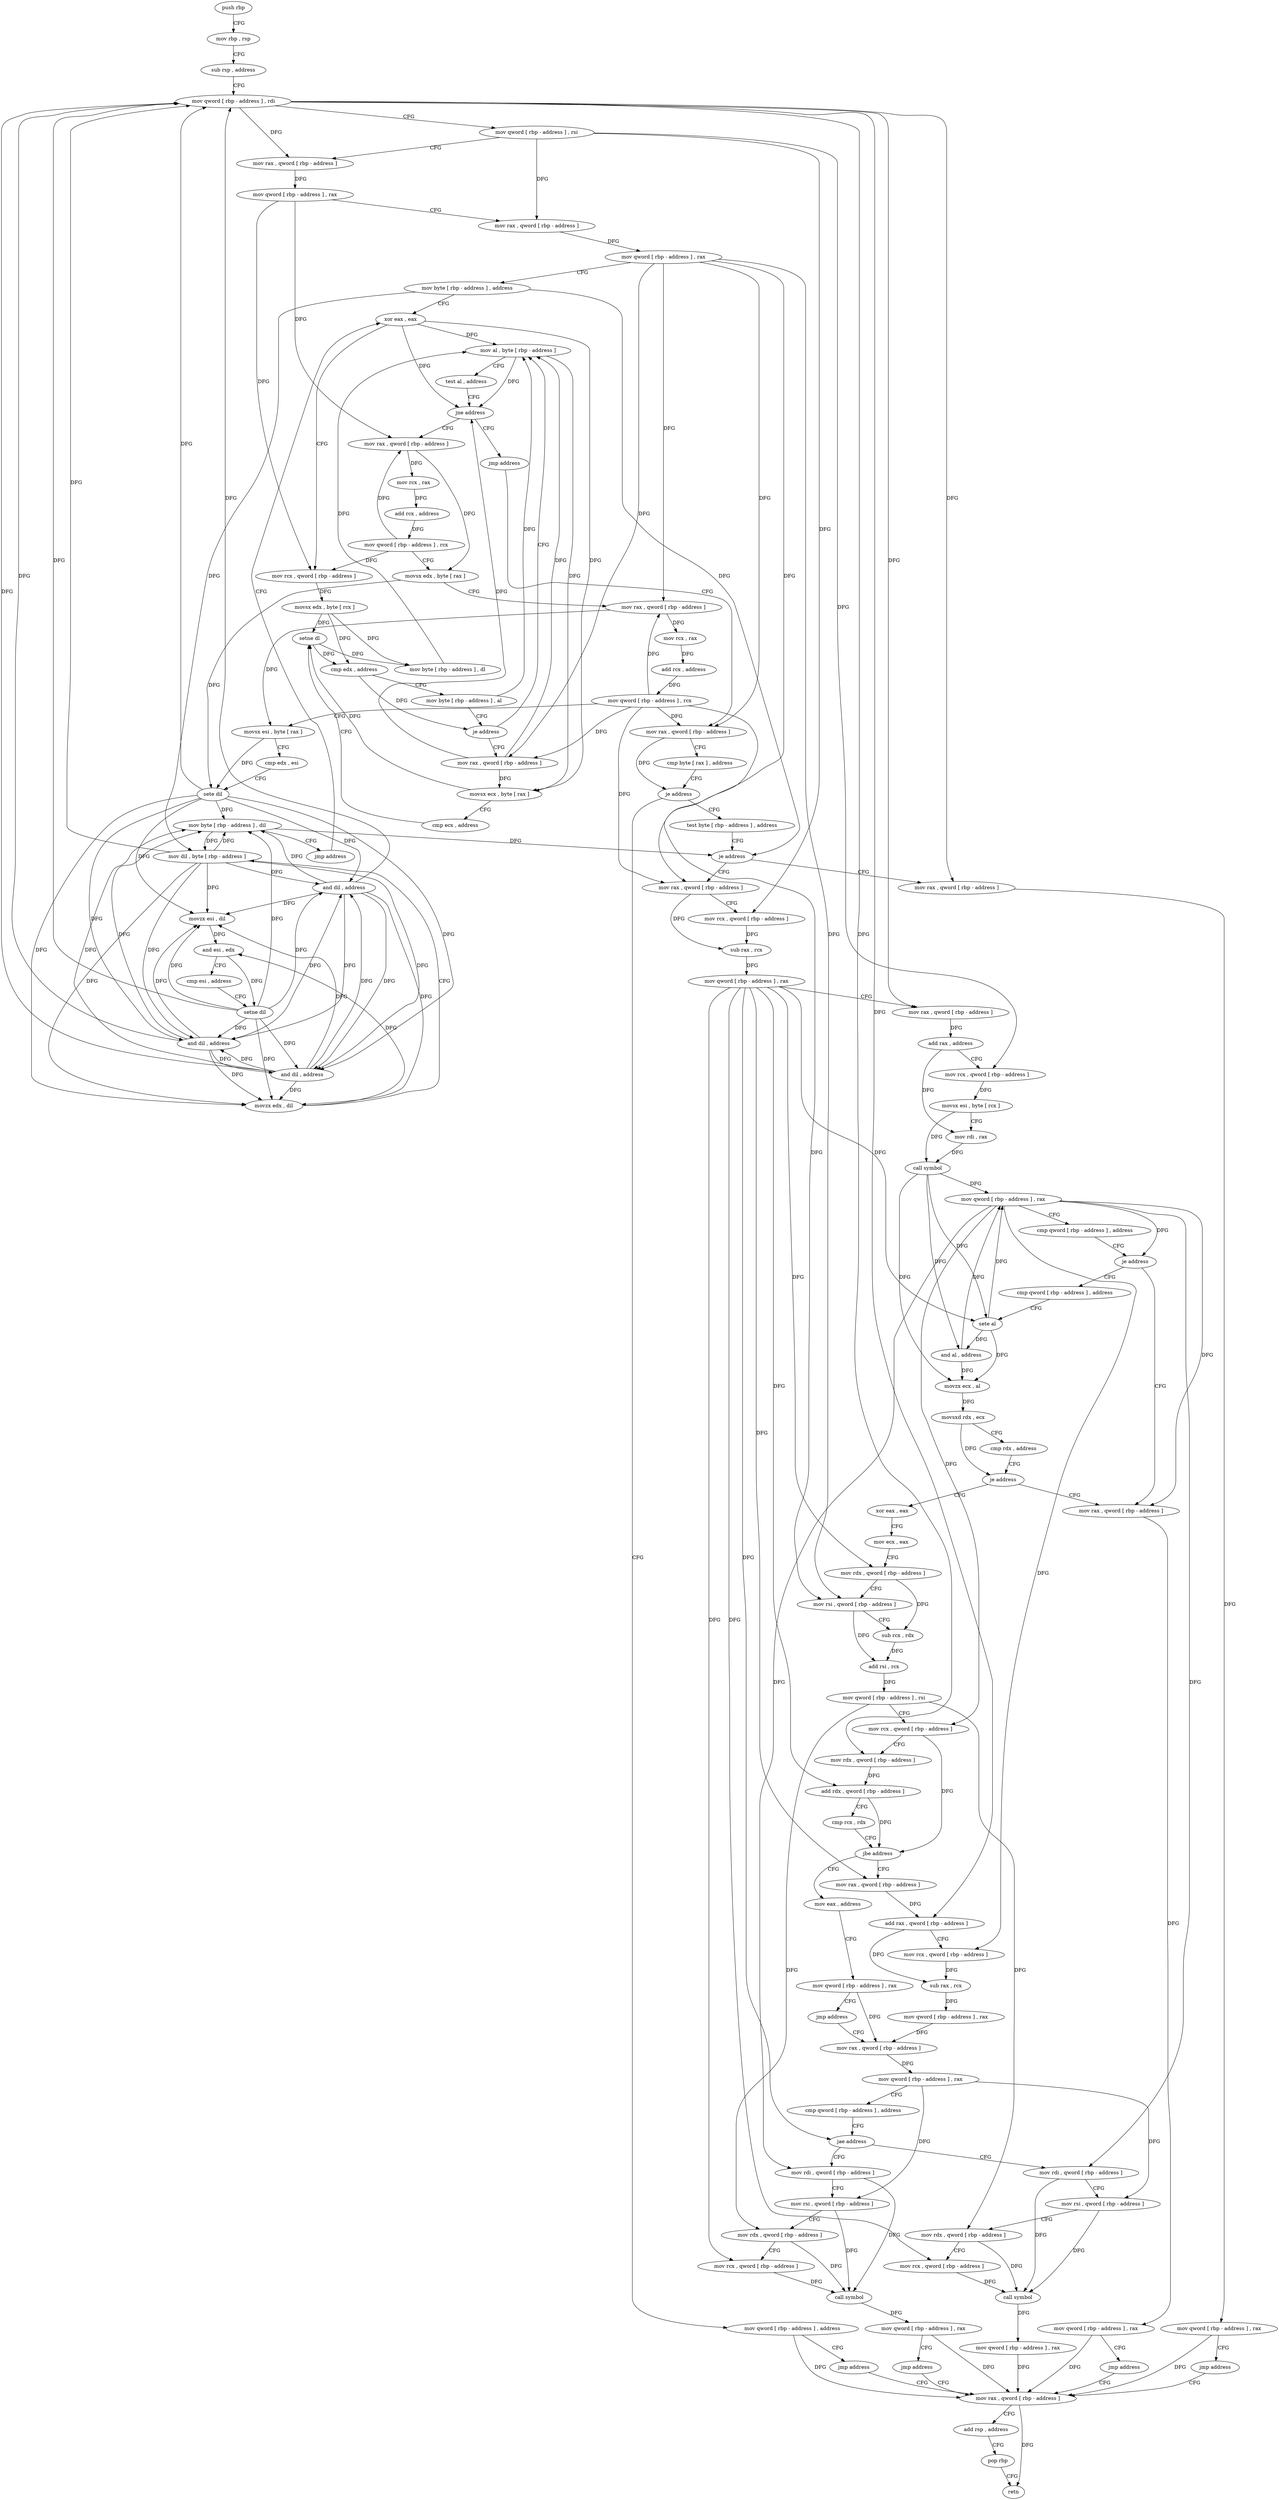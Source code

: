 digraph "func" {
"4237168" [label = "push rbp" ]
"4237169" [label = "mov rbp , rsp" ]
"4237172" [label = "sub rsp , address" ]
"4237176" [label = "mov qword [ rbp - address ] , rdi" ]
"4237180" [label = "mov qword [ rbp - address ] , rsi" ]
"4237184" [label = "mov rax , qword [ rbp - address ]" ]
"4237188" [label = "mov qword [ rbp - address ] , rax" ]
"4237192" [label = "mov rax , qword [ rbp - address ]" ]
"4237196" [label = "mov qword [ rbp - address ] , rax" ]
"4237200" [label = "mov byte [ rbp - address ] , address" ]
"4237204" [label = "xor eax , eax" ]
"4237241" [label = "mov al , byte [ rbp - address ]" ]
"4237244" [label = "test al , address" ]
"4237246" [label = "jne address" ]
"4237257" [label = "mov rax , qword [ rbp - address ]" ]
"4237252" [label = "jmp address" ]
"4237225" [label = "mov rax , qword [ rbp - address ]" ]
"4237229" [label = "movsx ecx , byte [ rax ]" ]
"4237232" [label = "cmp ecx , address" ]
"4237235" [label = "setne dl" ]
"4237238" [label = "mov byte [ rbp - address ] , dl" ]
"4237261" [label = "mov rcx , rax" ]
"4237264" [label = "add rcx , address" ]
"4237271" [label = "mov qword [ rbp - address ] , rcx" ]
"4237275" [label = "movsx edx , byte [ rax ]" ]
"4237278" [label = "mov rax , qword [ rbp - address ]" ]
"4237282" [label = "mov rcx , rax" ]
"4237285" [label = "add rcx , address" ]
"4237292" [label = "mov qword [ rbp - address ] , rcx" ]
"4237296" [label = "movsx esi , byte [ rax ]" ]
"4237299" [label = "cmp edx , esi" ]
"4237301" [label = "sete dil" ]
"4237305" [label = "and dil , address" ]
"4237309" [label = "movzx edx , dil" ]
"4237313" [label = "mov dil , byte [ rbp - address ]" ]
"4237317" [label = "and dil , address" ]
"4237321" [label = "movzx esi , dil" ]
"4237325" [label = "and esi , edx" ]
"4237327" [label = "cmp esi , address" ]
"4237330" [label = "setne dil" ]
"4237334" [label = "and dil , address" ]
"4237338" [label = "mov byte [ rbp - address ] , dil" ]
"4237342" [label = "jmp address" ]
"4237347" [label = "mov rax , qword [ rbp - address ]" ]
"4237206" [label = "mov rcx , qword [ rbp - address ]" ]
"4237210" [label = "movsx edx , byte [ rcx ]" ]
"4237213" [label = "cmp edx , address" ]
"4237216" [label = "mov byte [ rbp - address ] , al" ]
"4237219" [label = "je address" ]
"4237351" [label = "cmp byte [ rax ] , address" ]
"4237354" [label = "je address" ]
"4237373" [label = "test byte [ rbp - address ] , address" ]
"4237360" [label = "mov qword [ rbp - address ] , address" ]
"4237377" [label = "je address" ]
"4237396" [label = "mov rax , qword [ rbp - address ]" ]
"4237383" [label = "mov rax , qword [ rbp - address ]" ]
"4237368" [label = "jmp address" ]
"4237640" [label = "mov rax , qword [ rbp - address ]" ]
"4237400" [label = "mov rcx , qword [ rbp - address ]" ]
"4237404" [label = "sub rax , rcx" ]
"4237407" [label = "mov qword [ rbp - address ] , rax" ]
"4237411" [label = "mov rax , qword [ rbp - address ]" ]
"4237415" [label = "add rax , address" ]
"4237421" [label = "mov rcx , qword [ rbp - address ]" ]
"4237425" [label = "movsx esi , byte [ rcx ]" ]
"4237428" [label = "mov rdi , rax" ]
"4237431" [label = "call symbol" ]
"4237436" [label = "mov qword [ rbp - address ] , rax" ]
"4237440" [label = "cmp qword [ rbp - address ] , address" ]
"4237445" [label = "je address" ]
"4237477" [label = "mov rax , qword [ rbp - address ]" ]
"4237451" [label = "cmp qword [ rbp - address ] , address" ]
"4237387" [label = "mov qword [ rbp - address ] , rax" ]
"4237391" [label = "jmp address" ]
"4237644" [label = "add rsp , address" ]
"4237648" [label = "pop rbp" ]
"4237649" [label = "retn" ]
"4237481" [label = "mov qword [ rbp - address ] , rax" ]
"4237485" [label = "jmp address" ]
"4237456" [label = "sete al" ]
"4237459" [label = "and al , address" ]
"4237461" [label = "movzx ecx , al" ]
"4237464" [label = "movsxd rdx , ecx" ]
"4237467" [label = "cmp rdx , address" ]
"4237471" [label = "je address" ]
"4237490" [label = "xor eax , eax" ]
"4237492" [label = "mov ecx , eax" ]
"4237494" [label = "mov rdx , qword [ rbp - address ]" ]
"4237498" [label = "mov rsi , qword [ rbp - address ]" ]
"4237502" [label = "sub rcx , rdx" ]
"4237505" [label = "add rsi , rcx" ]
"4237508" [label = "mov qword [ rbp - address ] , rsi" ]
"4237512" [label = "mov rcx , qword [ rbp - address ]" ]
"4237516" [label = "mov rdx , qword [ rbp - address ]" ]
"4237520" [label = "add rdx , qword [ rbp - address ]" ]
"4237524" [label = "cmp rcx , rdx" ]
"4237527" [label = "jbe address" ]
"4237547" [label = "mov rax , qword [ rbp - address ]" ]
"4237533" [label = "mov eax , address" ]
"4237551" [label = "add rax , qword [ rbp - address ]" ]
"4237555" [label = "mov rcx , qword [ rbp - address ]" ]
"4237559" [label = "sub rax , rcx" ]
"4237562" [label = "mov qword [ rbp - address ] , rax" ]
"4237566" [label = "mov rax , qword [ rbp - address ]" ]
"4237538" [label = "mov qword [ rbp - address ] , rax" ]
"4237542" [label = "jmp address" ]
"4237615" [label = "mov rdi , qword [ rbp - address ]" ]
"4237619" [label = "mov rsi , qword [ rbp - address ]" ]
"4237623" [label = "mov rdx , qword [ rbp - address ]" ]
"4237627" [label = "mov rcx , qword [ rbp - address ]" ]
"4237631" [label = "call symbol" ]
"4237636" [label = "mov qword [ rbp - address ] , rax" ]
"4237585" [label = "mov rdi , qword [ rbp - address ]" ]
"4237589" [label = "mov rsi , qword [ rbp - address ]" ]
"4237593" [label = "mov rdx , qword [ rbp - address ]" ]
"4237597" [label = "mov rcx , qword [ rbp - address ]" ]
"4237601" [label = "call symbol" ]
"4237606" [label = "mov qword [ rbp - address ] , rax" ]
"4237610" [label = "jmp address" ]
"4237570" [label = "mov qword [ rbp - address ] , rax" ]
"4237574" [label = "cmp qword [ rbp - address ] , address" ]
"4237579" [label = "jae address" ]
"4237168" -> "4237169" [ label = "CFG" ]
"4237169" -> "4237172" [ label = "CFG" ]
"4237172" -> "4237176" [ label = "CFG" ]
"4237176" -> "4237180" [ label = "CFG" ]
"4237176" -> "4237184" [ label = "DFG" ]
"4237176" -> "4237411" [ label = "DFG" ]
"4237176" -> "4237383" [ label = "DFG" ]
"4237176" -> "4237516" [ label = "DFG" ]
"4237176" -> "4237551" [ label = "DFG" ]
"4237180" -> "4237184" [ label = "CFG" ]
"4237180" -> "4237192" [ label = "DFG" ]
"4237180" -> "4237400" [ label = "DFG" ]
"4237180" -> "4237421" [ label = "DFG" ]
"4237184" -> "4237188" [ label = "DFG" ]
"4237188" -> "4237192" [ label = "CFG" ]
"4237188" -> "4237206" [ label = "DFG" ]
"4237188" -> "4237257" [ label = "DFG" ]
"4237192" -> "4237196" [ label = "DFG" ]
"4237196" -> "4237200" [ label = "CFG" ]
"4237196" -> "4237225" [ label = "DFG" ]
"4237196" -> "4237278" [ label = "DFG" ]
"4237196" -> "4237347" [ label = "DFG" ]
"4237196" -> "4237396" [ label = "DFG" ]
"4237196" -> "4237498" [ label = "DFG" ]
"4237200" -> "4237204" [ label = "CFG" ]
"4237200" -> "4237313" [ label = "DFG" ]
"4237200" -> "4237377" [ label = "DFG" ]
"4237204" -> "4237206" [ label = "CFG" ]
"4237204" -> "4237241" [ label = "DFG" ]
"4237204" -> "4237246" [ label = "DFG" ]
"4237204" -> "4237229" [ label = "DFG" ]
"4237241" -> "4237244" [ label = "CFG" ]
"4237241" -> "4237246" [ label = "DFG" ]
"4237241" -> "4237229" [ label = "DFG" ]
"4237244" -> "4237246" [ label = "CFG" ]
"4237246" -> "4237257" [ label = "CFG" ]
"4237246" -> "4237252" [ label = "CFG" ]
"4237257" -> "4237261" [ label = "DFG" ]
"4237257" -> "4237275" [ label = "DFG" ]
"4237252" -> "4237347" [ label = "CFG" ]
"4237225" -> "4237229" [ label = "DFG" ]
"4237225" -> "4237246" [ label = "DFG" ]
"4237225" -> "4237241" [ label = "DFG" ]
"4237229" -> "4237232" [ label = "CFG" ]
"4237229" -> "4237235" [ label = "DFG" ]
"4237232" -> "4237235" [ label = "CFG" ]
"4237235" -> "4237238" [ label = "DFG" ]
"4237235" -> "4237213" [ label = "DFG" ]
"4237238" -> "4237241" [ label = "DFG" ]
"4237261" -> "4237264" [ label = "DFG" ]
"4237264" -> "4237271" [ label = "DFG" ]
"4237271" -> "4237275" [ label = "CFG" ]
"4237271" -> "4237206" [ label = "DFG" ]
"4237271" -> "4237257" [ label = "DFG" ]
"4237275" -> "4237278" [ label = "CFG" ]
"4237275" -> "4237301" [ label = "DFG" ]
"4237278" -> "4237282" [ label = "DFG" ]
"4237278" -> "4237296" [ label = "DFG" ]
"4237282" -> "4237285" [ label = "DFG" ]
"4237285" -> "4237292" [ label = "DFG" ]
"4237292" -> "4237296" [ label = "CFG" ]
"4237292" -> "4237225" [ label = "DFG" ]
"4237292" -> "4237278" [ label = "DFG" ]
"4237292" -> "4237347" [ label = "DFG" ]
"4237292" -> "4237396" [ label = "DFG" ]
"4237292" -> "4237498" [ label = "DFG" ]
"4237296" -> "4237299" [ label = "CFG" ]
"4237296" -> "4237301" [ label = "DFG" ]
"4237299" -> "4237301" [ label = "CFG" ]
"4237301" -> "4237305" [ label = "DFG" ]
"4237301" -> "4237176" [ label = "DFG" ]
"4237301" -> "4237309" [ label = "DFG" ]
"4237301" -> "4237317" [ label = "DFG" ]
"4237301" -> "4237321" [ label = "DFG" ]
"4237301" -> "4237334" [ label = "DFG" ]
"4237301" -> "4237338" [ label = "DFG" ]
"4237305" -> "4237309" [ label = "DFG" ]
"4237305" -> "4237176" [ label = "DFG" ]
"4237305" -> "4237317" [ label = "DFG" ]
"4237305" -> "4237321" [ label = "DFG" ]
"4237305" -> "4237334" [ label = "DFG" ]
"4237305" -> "4237338" [ label = "DFG" ]
"4237309" -> "4237313" [ label = "CFG" ]
"4237309" -> "4237325" [ label = "DFG" ]
"4237313" -> "4237317" [ label = "DFG" ]
"4237313" -> "4237176" [ label = "DFG" ]
"4237313" -> "4237305" [ label = "DFG" ]
"4237313" -> "4237309" [ label = "DFG" ]
"4237313" -> "4237321" [ label = "DFG" ]
"4237313" -> "4237334" [ label = "DFG" ]
"4237313" -> "4237338" [ label = "DFG" ]
"4237317" -> "4237321" [ label = "DFG" ]
"4237317" -> "4237176" [ label = "DFG" ]
"4237317" -> "4237305" [ label = "DFG" ]
"4237317" -> "4237309" [ label = "DFG" ]
"4237317" -> "4237334" [ label = "DFG" ]
"4237317" -> "4237338" [ label = "DFG" ]
"4237321" -> "4237325" [ label = "DFG" ]
"4237325" -> "4237327" [ label = "CFG" ]
"4237325" -> "4237330" [ label = "DFG" ]
"4237327" -> "4237330" [ label = "CFG" ]
"4237330" -> "4237334" [ label = "DFG" ]
"4237330" -> "4237176" [ label = "DFG" ]
"4237330" -> "4237305" [ label = "DFG" ]
"4237330" -> "4237309" [ label = "DFG" ]
"4237330" -> "4237317" [ label = "DFG" ]
"4237330" -> "4237321" [ label = "DFG" ]
"4237330" -> "4237338" [ label = "DFG" ]
"4237334" -> "4237338" [ label = "DFG" ]
"4237334" -> "4237176" [ label = "DFG" ]
"4237334" -> "4237305" [ label = "DFG" ]
"4237334" -> "4237309" [ label = "DFG" ]
"4237334" -> "4237317" [ label = "DFG" ]
"4237334" -> "4237321" [ label = "DFG" ]
"4237338" -> "4237342" [ label = "CFG" ]
"4237338" -> "4237313" [ label = "DFG" ]
"4237338" -> "4237377" [ label = "DFG" ]
"4237342" -> "4237204" [ label = "CFG" ]
"4237347" -> "4237351" [ label = "CFG" ]
"4237347" -> "4237354" [ label = "DFG" ]
"4237206" -> "4237210" [ label = "DFG" ]
"4237210" -> "4237213" [ label = "DFG" ]
"4237210" -> "4237235" [ label = "DFG" ]
"4237210" -> "4237238" [ label = "DFG" ]
"4237213" -> "4237216" [ label = "CFG" ]
"4237213" -> "4237219" [ label = "DFG" ]
"4237216" -> "4237219" [ label = "CFG" ]
"4237216" -> "4237241" [ label = "DFG" ]
"4237219" -> "4237241" [ label = "CFG" ]
"4237219" -> "4237225" [ label = "CFG" ]
"4237351" -> "4237354" [ label = "CFG" ]
"4237354" -> "4237373" [ label = "CFG" ]
"4237354" -> "4237360" [ label = "CFG" ]
"4237373" -> "4237377" [ label = "CFG" ]
"4237360" -> "4237368" [ label = "CFG" ]
"4237360" -> "4237640" [ label = "DFG" ]
"4237377" -> "4237396" [ label = "CFG" ]
"4237377" -> "4237383" [ label = "CFG" ]
"4237396" -> "4237400" [ label = "CFG" ]
"4237396" -> "4237404" [ label = "DFG" ]
"4237383" -> "4237387" [ label = "DFG" ]
"4237368" -> "4237640" [ label = "CFG" ]
"4237640" -> "4237644" [ label = "CFG" ]
"4237640" -> "4237649" [ label = "DFG" ]
"4237400" -> "4237404" [ label = "DFG" ]
"4237404" -> "4237407" [ label = "DFG" ]
"4237407" -> "4237411" [ label = "CFG" ]
"4237407" -> "4237456" [ label = "DFG" ]
"4237407" -> "4237494" [ label = "DFG" ]
"4237407" -> "4237520" [ label = "DFG" ]
"4237407" -> "4237547" [ label = "DFG" ]
"4237407" -> "4237579" [ label = "DFG" ]
"4237407" -> "4237627" [ label = "DFG" ]
"4237407" -> "4237597" [ label = "DFG" ]
"4237411" -> "4237415" [ label = "DFG" ]
"4237415" -> "4237421" [ label = "CFG" ]
"4237415" -> "4237428" [ label = "DFG" ]
"4237421" -> "4237425" [ label = "DFG" ]
"4237425" -> "4237428" [ label = "CFG" ]
"4237425" -> "4237431" [ label = "DFG" ]
"4237428" -> "4237431" [ label = "DFG" ]
"4237431" -> "4237436" [ label = "DFG" ]
"4237431" -> "4237456" [ label = "DFG" ]
"4237431" -> "4237459" [ label = "DFG" ]
"4237431" -> "4237461" [ label = "DFG" ]
"4237436" -> "4237440" [ label = "CFG" ]
"4237436" -> "4237445" [ label = "DFG" ]
"4237436" -> "4237477" [ label = "DFG" ]
"4237436" -> "4237512" [ label = "DFG" ]
"4237436" -> "4237555" [ label = "DFG" ]
"4237436" -> "4237615" [ label = "DFG" ]
"4237436" -> "4237585" [ label = "DFG" ]
"4237440" -> "4237445" [ label = "CFG" ]
"4237445" -> "4237477" [ label = "CFG" ]
"4237445" -> "4237451" [ label = "CFG" ]
"4237477" -> "4237481" [ label = "DFG" ]
"4237451" -> "4237456" [ label = "CFG" ]
"4237387" -> "4237391" [ label = "CFG" ]
"4237387" -> "4237640" [ label = "DFG" ]
"4237391" -> "4237640" [ label = "CFG" ]
"4237644" -> "4237648" [ label = "CFG" ]
"4237648" -> "4237649" [ label = "CFG" ]
"4237481" -> "4237485" [ label = "CFG" ]
"4237481" -> "4237640" [ label = "DFG" ]
"4237485" -> "4237640" [ label = "CFG" ]
"4237456" -> "4237459" [ label = "DFG" ]
"4237456" -> "4237436" [ label = "DFG" ]
"4237456" -> "4237461" [ label = "DFG" ]
"4237459" -> "4237461" [ label = "DFG" ]
"4237459" -> "4237436" [ label = "DFG" ]
"4237461" -> "4237464" [ label = "DFG" ]
"4237464" -> "4237467" [ label = "CFG" ]
"4237464" -> "4237471" [ label = "DFG" ]
"4237467" -> "4237471" [ label = "CFG" ]
"4237471" -> "4237490" [ label = "CFG" ]
"4237471" -> "4237477" [ label = "CFG" ]
"4237490" -> "4237492" [ label = "CFG" ]
"4237492" -> "4237494" [ label = "CFG" ]
"4237494" -> "4237498" [ label = "CFG" ]
"4237494" -> "4237502" [ label = "DFG" ]
"4237498" -> "4237502" [ label = "CFG" ]
"4237498" -> "4237505" [ label = "DFG" ]
"4237502" -> "4237505" [ label = "DFG" ]
"4237505" -> "4237508" [ label = "DFG" ]
"4237508" -> "4237512" [ label = "CFG" ]
"4237508" -> "4237623" [ label = "DFG" ]
"4237508" -> "4237593" [ label = "DFG" ]
"4237512" -> "4237516" [ label = "CFG" ]
"4237512" -> "4237527" [ label = "DFG" ]
"4237516" -> "4237520" [ label = "DFG" ]
"4237520" -> "4237524" [ label = "CFG" ]
"4237520" -> "4237527" [ label = "DFG" ]
"4237524" -> "4237527" [ label = "CFG" ]
"4237527" -> "4237547" [ label = "CFG" ]
"4237527" -> "4237533" [ label = "CFG" ]
"4237547" -> "4237551" [ label = "DFG" ]
"4237533" -> "4237538" [ label = "CFG" ]
"4237551" -> "4237555" [ label = "CFG" ]
"4237551" -> "4237559" [ label = "DFG" ]
"4237555" -> "4237559" [ label = "DFG" ]
"4237559" -> "4237562" [ label = "DFG" ]
"4237562" -> "4237566" [ label = "DFG" ]
"4237566" -> "4237570" [ label = "DFG" ]
"4237538" -> "4237542" [ label = "CFG" ]
"4237538" -> "4237566" [ label = "DFG" ]
"4237542" -> "4237566" [ label = "CFG" ]
"4237615" -> "4237619" [ label = "CFG" ]
"4237615" -> "4237631" [ label = "DFG" ]
"4237619" -> "4237623" [ label = "CFG" ]
"4237619" -> "4237631" [ label = "DFG" ]
"4237623" -> "4237627" [ label = "CFG" ]
"4237623" -> "4237631" [ label = "DFG" ]
"4237627" -> "4237631" [ label = "DFG" ]
"4237631" -> "4237636" [ label = "DFG" ]
"4237636" -> "4237640" [ label = "DFG" ]
"4237585" -> "4237589" [ label = "CFG" ]
"4237585" -> "4237601" [ label = "DFG" ]
"4237589" -> "4237593" [ label = "CFG" ]
"4237589" -> "4237601" [ label = "DFG" ]
"4237593" -> "4237597" [ label = "CFG" ]
"4237593" -> "4237601" [ label = "DFG" ]
"4237597" -> "4237601" [ label = "DFG" ]
"4237601" -> "4237606" [ label = "DFG" ]
"4237606" -> "4237610" [ label = "CFG" ]
"4237606" -> "4237640" [ label = "DFG" ]
"4237610" -> "4237640" [ label = "CFG" ]
"4237570" -> "4237574" [ label = "CFG" ]
"4237570" -> "4237619" [ label = "DFG" ]
"4237570" -> "4237589" [ label = "DFG" ]
"4237574" -> "4237579" [ label = "CFG" ]
"4237579" -> "4237615" [ label = "CFG" ]
"4237579" -> "4237585" [ label = "CFG" ]
}
